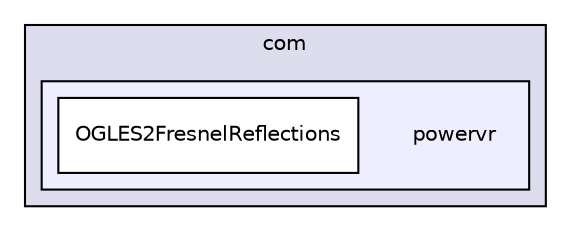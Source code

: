 digraph "PVR/SDK_3.4/Examples/Intermediate/FresnelReflections/OGLES2/Build/Android/src/com/powervr" {
  compound=true
  node [ fontsize="10", fontname="Helvetica"];
  edge [ labelfontsize="10", labelfontname="Helvetica"];
  subgraph clusterdir_77c82fc753513f1509b5a570737e73b2 {
    graph [ bgcolor="#ddddee", pencolor="black", label="com" fontname="Helvetica", fontsize="10", URL="dir_77c82fc753513f1509b5a570737e73b2.html"]
  subgraph clusterdir_57c63069c45ed7b4b7685292c5bf8db8 {
    graph [ bgcolor="#eeeeff", pencolor="black", label="" URL="dir_57c63069c45ed7b4b7685292c5bf8db8.html"];
    dir_57c63069c45ed7b4b7685292c5bf8db8 [shape=plaintext label="powervr"];
    dir_a155f70a8fc40aa635ede5ef014c4677 [shape=box label="OGLES2FresnelReflections" color="black" fillcolor="white" style="filled" URL="dir_a155f70a8fc40aa635ede5ef014c4677.html"];
  }
  }
}
